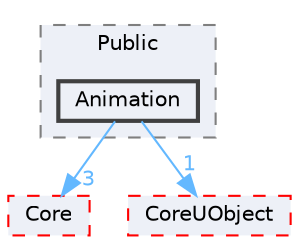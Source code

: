 digraph "Animation"
{
 // INTERACTIVE_SVG=YES
 // LATEX_PDF_SIZE
  bgcolor="transparent";
  edge [fontname=Helvetica,fontsize=10,labelfontname=Helvetica,labelfontsize=10];
  node [fontname=Helvetica,fontsize=10,shape=box,height=0.2,width=0.4];
  compound=true
  subgraph clusterdir_7df75d9827b495046bbbe8fab89ca3fb {
    graph [ bgcolor="#edf0f7", pencolor="grey50", label="Public", fontname=Helvetica,fontsize=10 style="filled,dashed", URL="dir_7df75d9827b495046bbbe8fab89ca3fb.html",tooltip=""]
  dir_9c4101cccc0c3e6f25471593f1abc02d [label="Animation", fillcolor="#edf0f7", color="grey25", style="filled,bold", URL="dir_9c4101cccc0c3e6f25471593f1abc02d.html",tooltip=""];
  }
  dir_0e6cddcc9caa1238c7f3774224afaa45 [label="Core", fillcolor="#edf0f7", color="red", style="filled,dashed", URL="dir_0e6cddcc9caa1238c7f3774224afaa45.html",tooltip=""];
  dir_4c499e5e32e2b4479ad7e552df73eeae [label="CoreUObject", fillcolor="#edf0f7", color="red", style="filled,dashed", URL="dir_4c499e5e32e2b4479ad7e552df73eeae.html",tooltip=""];
  dir_9c4101cccc0c3e6f25471593f1abc02d->dir_0e6cddcc9caa1238c7f3774224afaa45 [headlabel="3", labeldistance=1.5 headhref="dir_000036_000266.html" href="dir_000036_000266.html" color="steelblue1" fontcolor="steelblue1"];
  dir_9c4101cccc0c3e6f25471593f1abc02d->dir_4c499e5e32e2b4479ad7e552df73eeae [headlabel="1", labeldistance=1.5 headhref="dir_000036_000268.html" href="dir_000036_000268.html" color="steelblue1" fontcolor="steelblue1"];
}
